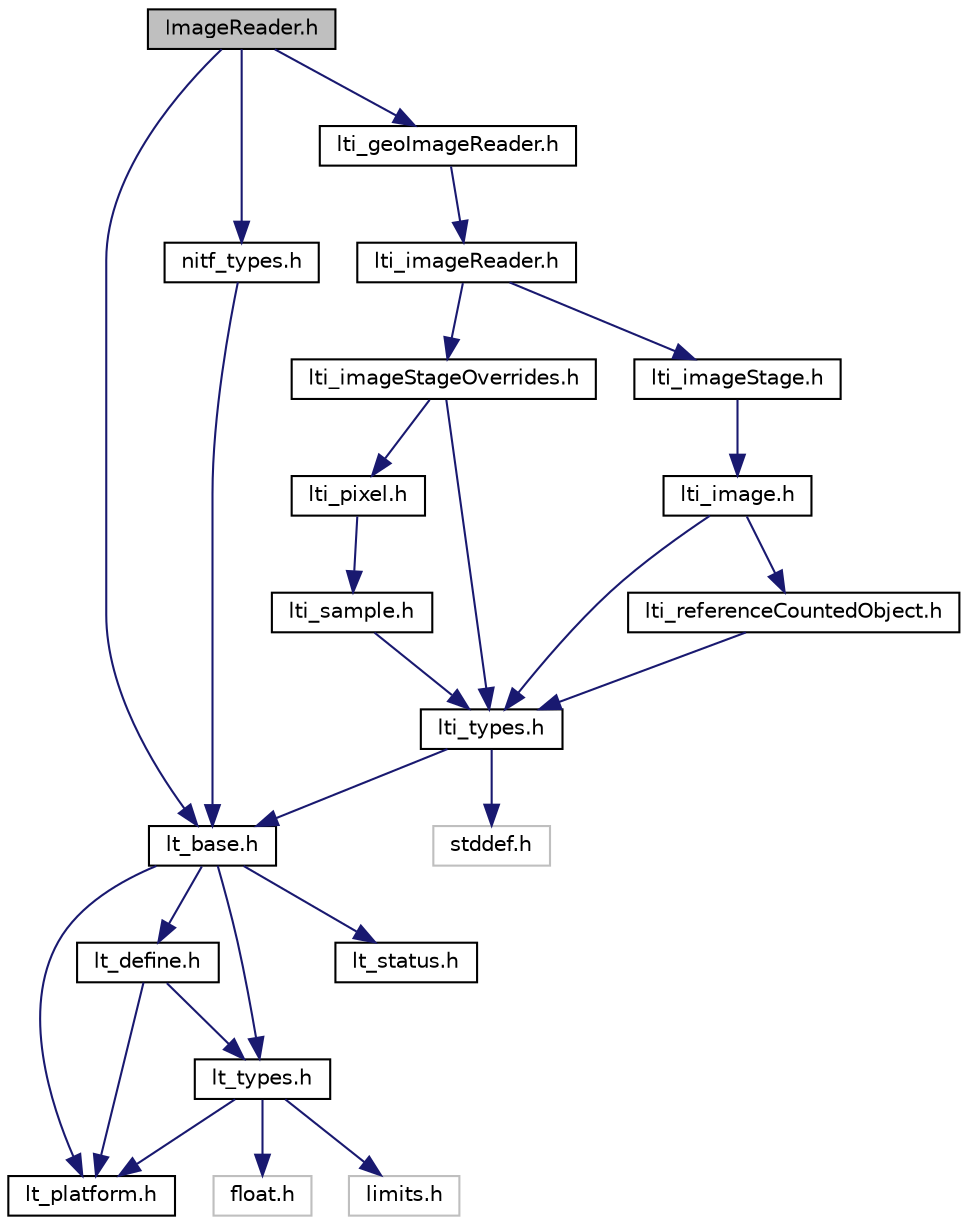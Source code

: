 digraph "ImageReader.h"
{
  bgcolor="transparent";
  edge [fontname="Helvetica",fontsize="10",labelfontname="Helvetica",labelfontsize="10"];
  node [fontname="Helvetica",fontsize="10",shape=record];
  Node1 [label="ImageReader.h",height=0.2,width=0.4,color="black", fillcolor="grey75", style="filled" fontcolor="black"];
  Node1 -> Node2 [color="midnightblue",fontsize="10",style="solid",fontname="Helvetica"];
  Node2 [label="lt_base.h",height=0.2,width=0.4,color="black",URL="$a00140.html",tooltip="Include file for all LizardTech sources. "];
  Node2 -> Node3 [color="midnightblue",fontsize="10",style="solid",fontname="Helvetica"];
  Node3 [label="lt_platform.h",height=0.2,width=0.4,color="black",URL="$a00156.html",tooltip="Preprocessor symbols for canonical identification of OS, architecture, and compiler. "];
  Node2 -> Node4 [color="midnightblue",fontsize="10",style="solid",fontname="Helvetica"];
  Node4 [label="lt_define.h",height=0.2,width=0.4,color="black",URL="$a00142.html",tooltip="Preprocessor definitions used throughout LizardTech sources. "];
  Node4 -> Node3 [color="midnightblue",fontsize="10",style="solid",fontname="Helvetica"];
  Node4 -> Node5 [color="midnightblue",fontsize="10",style="solid",fontname="Helvetica"];
  Node5 [label="lt_types.h",height=0.2,width=0.4,color="black",URL="$a00159.html",tooltip="Declaration of standard types and limits in a C-interface. "];
  Node5 -> Node6 [color="midnightblue",fontsize="10",style="solid",fontname="Helvetica"];
  Node6 [label="limits.h",height=0.2,width=0.4,color="grey75"];
  Node5 -> Node7 [color="midnightblue",fontsize="10",style="solid",fontname="Helvetica"];
  Node7 [label="float.h",height=0.2,width=0.4,color="grey75"];
  Node5 -> Node3 [color="midnightblue",fontsize="10",style="solid",fontname="Helvetica"];
  Node2 -> Node5 [color="midnightblue",fontsize="10",style="solid",fontname="Helvetica"];
  Node2 -> Node8 [color="midnightblue",fontsize="10",style="solid",fontname="Helvetica"];
  Node8 [label="lt_status.h",height=0.2,width=0.4,color="black",URL="$a00157.html",tooltip="Declaration of the LT_STATUS type and some commonly used status codes. "];
  Node1 -> Node9 [color="midnightblue",fontsize="10",style="solid",fontname="Helvetica"];
  Node9 [label="lti_geoImageReader.h",height=0.2,width=0.4,color="black",URL="$a00175.html"];
  Node9 -> Node10 [color="midnightblue",fontsize="10",style="solid",fontname="Helvetica"];
  Node10 [label="lti_imageReader.h",height=0.2,width=0.4,color="black",URL="$a00180.html"];
  Node10 -> Node11 [color="midnightblue",fontsize="10",style="solid",fontname="Helvetica"];
  Node11 [label="lti_imageStage.h",height=0.2,width=0.4,color="black",URL="$a00181.html"];
  Node11 -> Node12 [color="midnightblue",fontsize="10",style="solid",fontname="Helvetica"];
  Node12 [label="lti_image.h",height=0.2,width=0.4,color="black",URL="$a00178.html"];
  Node12 -> Node13 [color="midnightblue",fontsize="10",style="solid",fontname="Helvetica"];
  Node13 [label="lti_types.h",height=0.2,width=0.4,color="black",URL="$a00209.html",tooltip="This file contains a number of enums, typedefs, etc, that are used throughout the MrSID SDK..."];
  Node13 -> Node2 [color="midnightblue",fontsize="10",style="solid",fontname="Helvetica"];
  Node13 -> Node14 [color="midnightblue",fontsize="10",style="solid",fontname="Helvetica"];
  Node14 [label="stddef.h",height=0.2,width=0.4,color="grey75"];
  Node12 -> Node15 [color="midnightblue",fontsize="10",style="solid",fontname="Helvetica"];
  Node15 [label="lti_referenceCountedObject.h",height=0.2,width=0.4,color="black",URL="$a00203.html"];
  Node15 -> Node13 [color="midnightblue",fontsize="10",style="solid",fontname="Helvetica"];
  Node10 -> Node16 [color="midnightblue",fontsize="10",style="solid",fontname="Helvetica"];
  Node16 [label="lti_imageStageOverrides.h",height=0.2,width=0.4,color="black",URL="$a00183.html"];
  Node16 -> Node13 [color="midnightblue",fontsize="10",style="solid",fontname="Helvetica"];
  Node16 -> Node17 [color="midnightblue",fontsize="10",style="solid",fontname="Helvetica"];
  Node17 [label="lti_pixel.h",height=0.2,width=0.4,color="black",URL="$a00199.html"];
  Node17 -> Node18 [color="midnightblue",fontsize="10",style="solid",fontname="Helvetica"];
  Node18 [label="lti_sample.h",height=0.2,width=0.4,color="black",URL="$a00204.html"];
  Node18 -> Node13 [color="midnightblue",fontsize="10",style="solid",fontname="Helvetica"];
  Node1 -> Node19 [color="midnightblue",fontsize="10",style="solid",fontname="Helvetica"];
  Node19 [label="nitf_types.h",height=0.2,width=0.4,color="black",URL="$a00223.html",tooltip="This file contains a number of enums, typedefs, etc, that are used within the NITF support classes..."];
  Node19 -> Node2 [color="midnightblue",fontsize="10",style="solid",fontname="Helvetica"];
}
